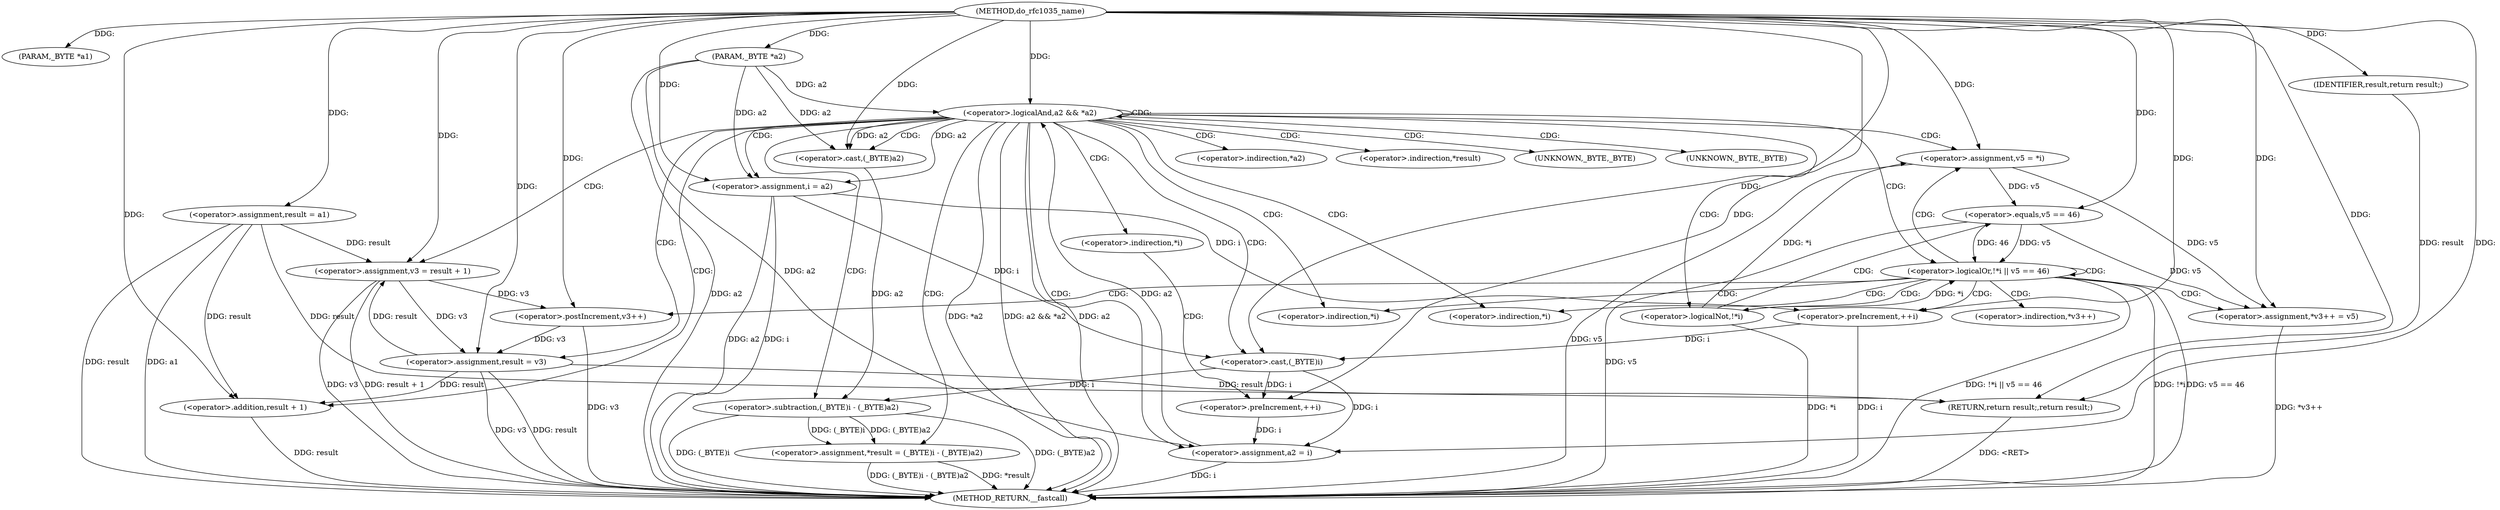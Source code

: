 digraph do_rfc1035_name {  
"1000105" [label = "(METHOD,do_rfc1035_name)" ]
"1000175" [label = "(METHOD_RETURN,__fastcall)" ]
"1000106" [label = "(PARAM,_BYTE *a1)" ]
"1000107" [label = "(PARAM,_BYTE *a2)" ]
"1000113" [label = "(<operator>.assignment,result = a1)" ]
"1000117" [label = "(<operator>.logicalAnd,a2 && *a2)" ]
"1000122" [label = "(<operator>.assignment,v3 = result + 1)" ]
"1000124" [label = "(<operator>.addition,result + 1)" ]
"1000128" [label = "(<operator>.assignment,i = a2)" ]
"1000131" [label = "(<operator>.preIncrement,++i)" ]
"1000134" [label = "(<operator>.assignment,v5 = *i)" ]
"1000139" [label = "(<operator>.logicalOr,!*i || v5 == 46)" ]
"1000140" [label = "(<operator>.logicalNot,!*i)" ]
"1000143" [label = "(<operator>.equals,v5 == 46)" ]
"1000147" [label = "(<operator>.assignment,*v3++ = v5)" ]
"1000149" [label = "(<operator>.postIncrement,v3++)" ]
"1000152" [label = "(<operator>.assignment,*result = (_BYTE)i - (_BYTE)a2)" ]
"1000155" [label = "(<operator>.subtraction,(_BYTE)i - (_BYTE)a2)" ]
"1000156" [label = "(<operator>.cast,(_BYTE)i)" ]
"1000159" [label = "(<operator>.cast,(_BYTE)a2)" ]
"1000165" [label = "(<operator>.preIncrement,++i)" ]
"1000167" [label = "(<operator>.assignment,a2 = i)" ]
"1000170" [label = "(<operator>.assignment,result = v3)" ]
"1000173" [label = "(RETURN,return result;,return result;)" ]
"1000174" [label = "(IDENTIFIER,result,return result;)" ]
"1000119" [label = "(<operator>.indirection,*a2)" ]
"1000136" [label = "(<operator>.indirection,*i)" ]
"1000141" [label = "(<operator>.indirection,*i)" ]
"1000148" [label = "(<operator>.indirection,*v3++)" ]
"1000153" [label = "(<operator>.indirection,*result)" ]
"1000157" [label = "(UNKNOWN,_BYTE,_BYTE)" ]
"1000160" [label = "(UNKNOWN,_BYTE,_BYTE)" ]
"1000163" [label = "(<operator>.indirection,*i)" ]
  "1000122" -> "1000175"  [ label = "DDG: result + 1"] 
  "1000117" -> "1000175"  [ label = "DDG: *a2"] 
  "1000152" -> "1000175"  [ label = "DDG: *result"] 
  "1000113" -> "1000175"  [ label = "DDG: a1"] 
  "1000155" -> "1000175"  [ label = "DDG: (_BYTE)a2"] 
  "1000170" -> "1000175"  [ label = "DDG: result"] 
  "1000155" -> "1000175"  [ label = "DDG: (_BYTE)i"] 
  "1000113" -> "1000175"  [ label = "DDG: result"] 
  "1000167" -> "1000175"  [ label = "DDG: i"] 
  "1000139" -> "1000175"  [ label = "DDG: !*i"] 
  "1000128" -> "1000175"  [ label = "DDG: i"] 
  "1000170" -> "1000175"  [ label = "DDG: v3"] 
  "1000122" -> "1000175"  [ label = "DDG: v3"] 
  "1000143" -> "1000175"  [ label = "DDG: v5"] 
  "1000139" -> "1000175"  [ label = "DDG: v5 == 46"] 
  "1000107" -> "1000175"  [ label = "DDG: a2"] 
  "1000117" -> "1000175"  [ label = "DDG: a2 && *a2"] 
  "1000139" -> "1000175"  [ label = "DDG: !*i || v5 == 46"] 
  "1000117" -> "1000175"  [ label = "DDG: a2"] 
  "1000128" -> "1000175"  [ label = "DDG: a2"] 
  "1000149" -> "1000175"  [ label = "DDG: v3"] 
  "1000147" -> "1000175"  [ label = "DDG: *v3++"] 
  "1000152" -> "1000175"  [ label = "DDG: (_BYTE)i - (_BYTE)a2"] 
  "1000134" -> "1000175"  [ label = "DDG: v5"] 
  "1000140" -> "1000175"  [ label = "DDG: *i"] 
  "1000124" -> "1000175"  [ label = "DDG: result"] 
  "1000131" -> "1000175"  [ label = "DDG: i"] 
  "1000173" -> "1000175"  [ label = "DDG: <RET>"] 
  "1000105" -> "1000106"  [ label = "DDG: "] 
  "1000105" -> "1000107"  [ label = "DDG: "] 
  "1000105" -> "1000113"  [ label = "DDG: "] 
  "1000167" -> "1000117"  [ label = "DDG: a2"] 
  "1000107" -> "1000117"  [ label = "DDG: a2"] 
  "1000105" -> "1000117"  [ label = "DDG: "] 
  "1000170" -> "1000122"  [ label = "DDG: result"] 
  "1000113" -> "1000122"  [ label = "DDG: result"] 
  "1000105" -> "1000122"  [ label = "DDG: "] 
  "1000170" -> "1000124"  [ label = "DDG: result"] 
  "1000113" -> "1000124"  [ label = "DDG: result"] 
  "1000105" -> "1000124"  [ label = "DDG: "] 
  "1000117" -> "1000128"  [ label = "DDG: a2"] 
  "1000107" -> "1000128"  [ label = "DDG: a2"] 
  "1000105" -> "1000128"  [ label = "DDG: "] 
  "1000128" -> "1000131"  [ label = "DDG: i"] 
  "1000105" -> "1000131"  [ label = "DDG: "] 
  "1000140" -> "1000134"  [ label = "DDG: *i"] 
  "1000105" -> "1000134"  [ label = "DDG: "] 
  "1000140" -> "1000139"  [ label = "DDG: *i"] 
  "1000143" -> "1000139"  [ label = "DDG: v5"] 
  "1000143" -> "1000139"  [ label = "DDG: 46"] 
  "1000134" -> "1000143"  [ label = "DDG: v5"] 
  "1000105" -> "1000143"  [ label = "DDG: "] 
  "1000143" -> "1000147"  [ label = "DDG: v5"] 
  "1000134" -> "1000147"  [ label = "DDG: v5"] 
  "1000105" -> "1000147"  [ label = "DDG: "] 
  "1000122" -> "1000149"  [ label = "DDG: v3"] 
  "1000105" -> "1000149"  [ label = "DDG: "] 
  "1000155" -> "1000152"  [ label = "DDG: (_BYTE)i"] 
  "1000155" -> "1000152"  [ label = "DDG: (_BYTE)a2"] 
  "1000156" -> "1000155"  [ label = "DDG: i"] 
  "1000128" -> "1000156"  [ label = "DDG: i"] 
  "1000131" -> "1000156"  [ label = "DDG: i"] 
  "1000105" -> "1000156"  [ label = "DDG: "] 
  "1000159" -> "1000155"  [ label = "DDG: a2"] 
  "1000107" -> "1000159"  [ label = "DDG: a2"] 
  "1000105" -> "1000159"  [ label = "DDG: "] 
  "1000117" -> "1000159"  [ label = "DDG: a2"] 
  "1000156" -> "1000165"  [ label = "DDG: i"] 
  "1000105" -> "1000165"  [ label = "DDG: "] 
  "1000165" -> "1000167"  [ label = "DDG: i"] 
  "1000156" -> "1000167"  [ label = "DDG: i"] 
  "1000105" -> "1000167"  [ label = "DDG: "] 
  "1000107" -> "1000167"  [ label = "DDG: a2"] 
  "1000149" -> "1000170"  [ label = "DDG: v3"] 
  "1000122" -> "1000170"  [ label = "DDG: v3"] 
  "1000105" -> "1000170"  [ label = "DDG: "] 
  "1000174" -> "1000173"  [ label = "DDG: result"] 
  "1000170" -> "1000173"  [ label = "DDG: result"] 
  "1000113" -> "1000173"  [ label = "DDG: result"] 
  "1000105" -> "1000173"  [ label = "DDG: "] 
  "1000105" -> "1000174"  [ label = "DDG: "] 
  "1000117" -> "1000128"  [ label = "CDG: "] 
  "1000117" -> "1000124"  [ label = "CDG: "] 
  "1000117" -> "1000122"  [ label = "CDG: "] 
  "1000117" -> "1000141"  [ label = "CDG: "] 
  "1000117" -> "1000140"  [ label = "CDG: "] 
  "1000117" -> "1000139"  [ label = "CDG: "] 
  "1000117" -> "1000136"  [ label = "CDG: "] 
  "1000117" -> "1000134"  [ label = "CDG: "] 
  "1000117" -> "1000170"  [ label = "CDG: "] 
  "1000117" -> "1000167"  [ label = "CDG: "] 
  "1000117" -> "1000163"  [ label = "CDG: "] 
  "1000117" -> "1000117"  [ label = "CDG: "] 
  "1000117" -> "1000160"  [ label = "CDG: "] 
  "1000117" -> "1000159"  [ label = "CDG: "] 
  "1000117" -> "1000157"  [ label = "CDG: "] 
  "1000117" -> "1000156"  [ label = "CDG: "] 
  "1000117" -> "1000155"  [ label = "CDG: "] 
  "1000117" -> "1000153"  [ label = "CDG: "] 
  "1000117" -> "1000152"  [ label = "CDG: "] 
  "1000117" -> "1000119"  [ label = "CDG: "] 
  "1000139" -> "1000141"  [ label = "CDG: "] 
  "1000139" -> "1000140"  [ label = "CDG: "] 
  "1000139" -> "1000139"  [ label = "CDG: "] 
  "1000139" -> "1000136"  [ label = "CDG: "] 
  "1000139" -> "1000134"  [ label = "CDG: "] 
  "1000139" -> "1000131"  [ label = "CDG: "] 
  "1000139" -> "1000149"  [ label = "CDG: "] 
  "1000139" -> "1000148"  [ label = "CDG: "] 
  "1000139" -> "1000147"  [ label = "CDG: "] 
  "1000140" -> "1000143"  [ label = "CDG: "] 
  "1000163" -> "1000165"  [ label = "CDG: "] 
}
